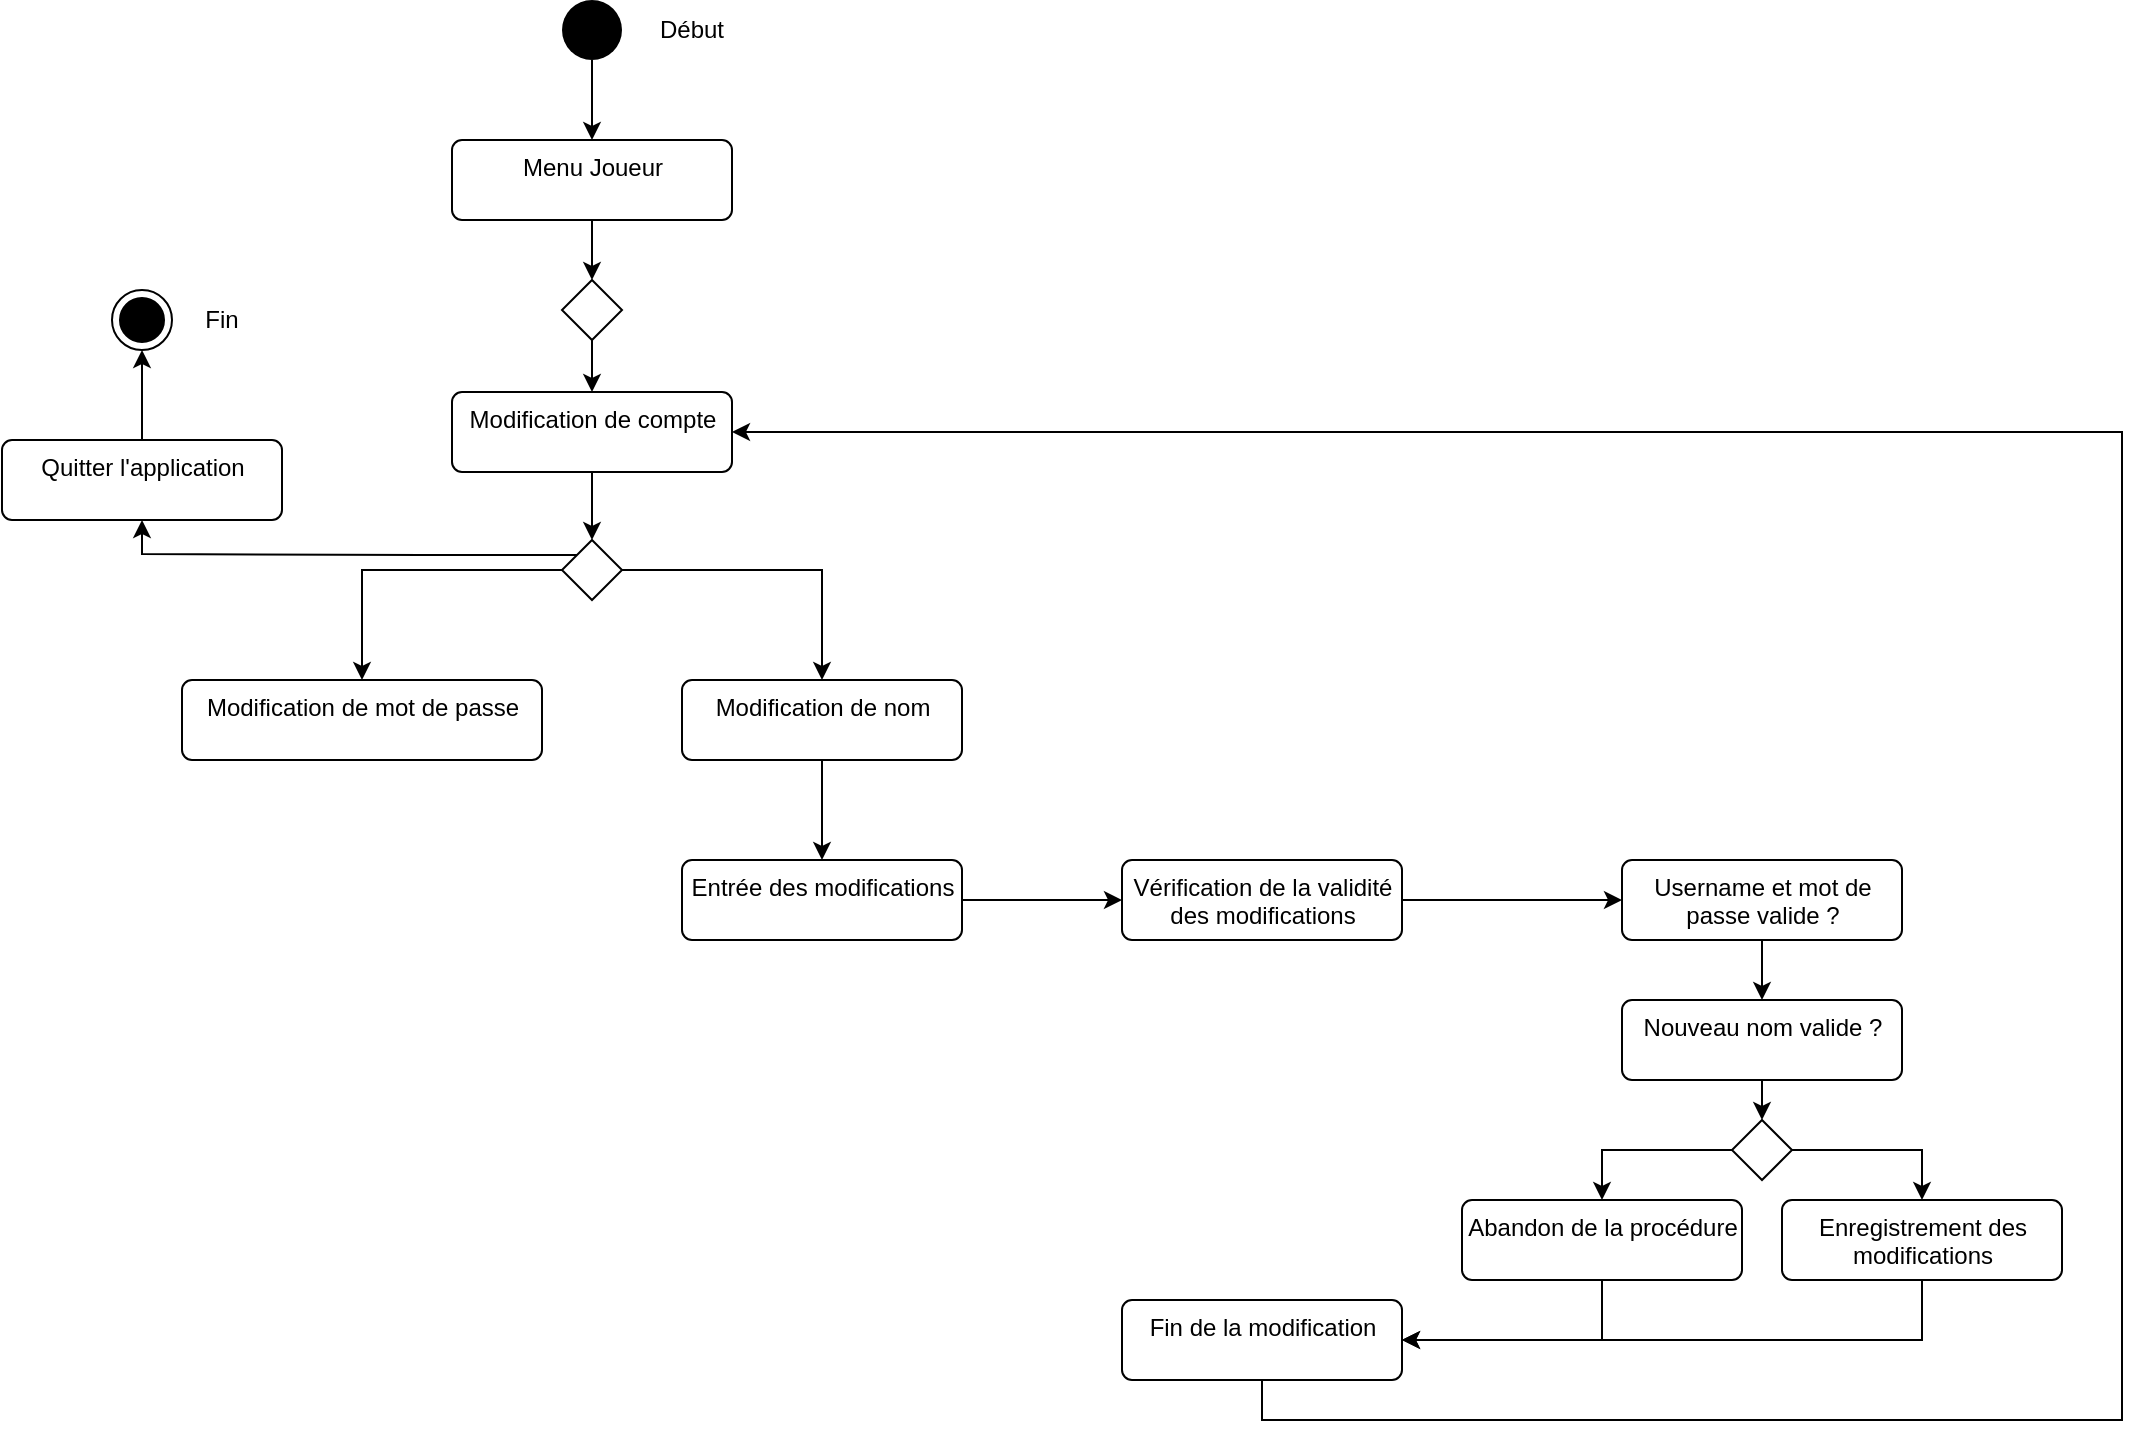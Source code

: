 <mxfile version="13.10.2" type="gitlab">
  <diagram id="Sll5dSHrsV0MRFPY7NqF" name="Page-1">
    <mxGraphModel dx="761" dy="447" grid="1" gridSize="10" guides="1" tooltips="1" connect="1" arrows="1" fold="1" page="1" pageScale="1" pageWidth="2336" pageHeight="1654" math="0" shadow="0">
      <root>
        <mxCell id="0" />
        <mxCell id="1" parent="0" />
        <mxCell id="KS88PvmG6vzp9nZw0xuQ-3" style="edgeStyle=orthogonalEdgeStyle;rounded=0;orthogonalLoop=1;jettySize=auto;html=1;exitX=0.5;exitY=1;exitDx=0;exitDy=0;" edge="1" parent="1" source="KS88PvmG6vzp9nZw0xuQ-1" target="KS88PvmG6vzp9nZw0xuQ-2">
          <mxGeometry relative="1" as="geometry" />
        </mxCell>
        <mxCell id="KS88PvmG6vzp9nZw0xuQ-1" value="" style="ellipse;fillColor=#000000;strokeColor=none;" vertex="1" parent="1">
          <mxGeometry x="410" y="80" width="30" height="30" as="geometry" />
        </mxCell>
        <mxCell id="KS88PvmG6vzp9nZw0xuQ-6" style="edgeStyle=orthogonalEdgeStyle;rounded=0;orthogonalLoop=1;jettySize=auto;html=1;exitX=0.5;exitY=1;exitDx=0;exitDy=0;entryX=0.5;entryY=0;entryDx=0;entryDy=0;" edge="1" parent="1" source="KS88PvmG6vzp9nZw0xuQ-2" target="KS88PvmG6vzp9nZw0xuQ-5">
          <mxGeometry relative="1" as="geometry" />
        </mxCell>
        <mxCell id="KS88PvmG6vzp9nZw0xuQ-2" value="Menu Joueur" style="html=1;align=center;verticalAlign=top;rounded=1;absoluteArcSize=1;arcSize=10;dashed=0;" vertex="1" parent="1">
          <mxGeometry x="355" y="150" width="140" height="40" as="geometry" />
        </mxCell>
        <mxCell id="KS88PvmG6vzp9nZw0xuQ-9" style="edgeStyle=orthogonalEdgeStyle;rounded=0;orthogonalLoop=1;jettySize=auto;html=1;exitX=0.5;exitY=1;exitDx=0;exitDy=0;entryX=0.5;entryY=0;entryDx=0;entryDy=0;" edge="1" parent="1" source="KS88PvmG6vzp9nZw0xuQ-4" target="KS88PvmG6vzp9nZw0xuQ-8">
          <mxGeometry relative="1" as="geometry" />
        </mxCell>
        <mxCell id="KS88PvmG6vzp9nZw0xuQ-4" value="Modification de compte" style="html=1;align=center;verticalAlign=top;rounded=1;absoluteArcSize=1;arcSize=10;dashed=0;" vertex="1" parent="1">
          <mxGeometry x="355" y="276" width="140" height="40" as="geometry" />
        </mxCell>
        <mxCell id="KS88PvmG6vzp9nZw0xuQ-7" style="edgeStyle=orthogonalEdgeStyle;rounded=0;orthogonalLoop=1;jettySize=auto;html=1;exitX=0.5;exitY=1;exitDx=0;exitDy=0;" edge="1" parent="1" source="KS88PvmG6vzp9nZw0xuQ-5" target="KS88PvmG6vzp9nZw0xuQ-4">
          <mxGeometry relative="1" as="geometry" />
        </mxCell>
        <mxCell id="KS88PvmG6vzp9nZw0xuQ-5" value="" style="rhombus;" vertex="1" parent="1">
          <mxGeometry x="410" y="220" width="30" height="30" as="geometry" />
        </mxCell>
        <mxCell id="KS88PvmG6vzp9nZw0xuQ-11" style="edgeStyle=orthogonalEdgeStyle;rounded=0;orthogonalLoop=1;jettySize=auto;html=1;exitX=1;exitY=0.5;exitDx=0;exitDy=0;entryX=0.5;entryY=0;entryDx=0;entryDy=0;" edge="1" parent="1" source="KS88PvmG6vzp9nZw0xuQ-8" target="KS88PvmG6vzp9nZw0xuQ-10">
          <mxGeometry relative="1" as="geometry" />
        </mxCell>
        <mxCell id="KS88PvmG6vzp9nZw0xuQ-13" style="edgeStyle=orthogonalEdgeStyle;rounded=0;orthogonalLoop=1;jettySize=auto;html=1;exitX=0;exitY=0.5;exitDx=0;exitDy=0;entryX=0.5;entryY=0;entryDx=0;entryDy=0;" edge="1" parent="1" source="KS88PvmG6vzp9nZw0xuQ-8" target="KS88PvmG6vzp9nZw0xuQ-12">
          <mxGeometry relative="1" as="geometry" />
        </mxCell>
        <mxCell id="KS88PvmG6vzp9nZw0xuQ-41" style="edgeStyle=orthogonalEdgeStyle;rounded=0;orthogonalLoop=1;jettySize=auto;html=1;exitX=0;exitY=0;exitDx=0;exitDy=0;entryX=0.5;entryY=1;entryDx=0;entryDy=0;" edge="1" parent="1" source="KS88PvmG6vzp9nZw0xuQ-8" target="KS88PvmG6vzp9nZw0xuQ-37">
          <mxGeometry relative="1" as="geometry">
            <Array as="points">
              <mxPoint x="340" y="357" />
              <mxPoint x="200" y="357" />
            </Array>
          </mxGeometry>
        </mxCell>
        <mxCell id="KS88PvmG6vzp9nZw0xuQ-8" value="" style="rhombus;" vertex="1" parent="1">
          <mxGeometry x="410" y="350" width="30" height="30" as="geometry" />
        </mxCell>
        <mxCell id="KS88PvmG6vzp9nZw0xuQ-15" style="edgeStyle=orthogonalEdgeStyle;rounded=0;orthogonalLoop=1;jettySize=auto;html=1;exitX=0.5;exitY=1;exitDx=0;exitDy=0;entryX=0.5;entryY=0;entryDx=0;entryDy=0;" edge="1" parent="1" source="KS88PvmG6vzp9nZw0xuQ-10" target="KS88PvmG6vzp9nZw0xuQ-14">
          <mxGeometry relative="1" as="geometry" />
        </mxCell>
        <mxCell id="KS88PvmG6vzp9nZw0xuQ-10" value="Modification de nom" style="html=1;align=center;verticalAlign=top;rounded=1;absoluteArcSize=1;arcSize=10;dashed=0;" vertex="1" parent="1">
          <mxGeometry x="470" y="420" width="140" height="40" as="geometry" />
        </mxCell>
        <mxCell id="KS88PvmG6vzp9nZw0xuQ-12" value="Modification de mot de passe" style="html=1;align=center;verticalAlign=top;rounded=1;absoluteArcSize=1;arcSize=10;dashed=0;" vertex="1" parent="1">
          <mxGeometry x="220" y="420" width="180" height="40" as="geometry" />
        </mxCell>
        <mxCell id="KS88PvmG6vzp9nZw0xuQ-16" style="edgeStyle=orthogonalEdgeStyle;rounded=0;orthogonalLoop=1;jettySize=auto;html=1;exitX=1;exitY=0.5;exitDx=0;exitDy=0;" edge="1" parent="1" source="KS88PvmG6vzp9nZw0xuQ-14">
          <mxGeometry relative="1" as="geometry">
            <mxPoint x="690" y="530" as="targetPoint" />
          </mxGeometry>
        </mxCell>
        <mxCell id="KS88PvmG6vzp9nZw0xuQ-14" value="Entrée des modifications" style="html=1;align=center;verticalAlign=top;rounded=1;absoluteArcSize=1;arcSize=10;dashed=0;" vertex="1" parent="1">
          <mxGeometry x="470" y="510" width="140" height="40" as="geometry" />
        </mxCell>
        <mxCell id="KS88PvmG6vzp9nZw0xuQ-20" style="edgeStyle=orthogonalEdgeStyle;rounded=0;orthogonalLoop=1;jettySize=auto;html=1;exitX=1;exitY=0.5;exitDx=0;exitDy=0;entryX=0;entryY=0.5;entryDx=0;entryDy=0;" edge="1" parent="1" source="KS88PvmG6vzp9nZw0xuQ-17" target="KS88PvmG6vzp9nZw0xuQ-18">
          <mxGeometry relative="1" as="geometry" />
        </mxCell>
        <mxCell id="KS88PvmG6vzp9nZw0xuQ-17" value="Vérification de la validité&lt;br&gt;des modifications" style="html=1;align=center;verticalAlign=top;rounded=1;absoluteArcSize=1;arcSize=10;dashed=0;" vertex="1" parent="1">
          <mxGeometry x="690" y="510" width="140" height="40" as="geometry" />
        </mxCell>
        <mxCell id="KS88PvmG6vzp9nZw0xuQ-21" style="edgeStyle=orthogonalEdgeStyle;rounded=0;orthogonalLoop=1;jettySize=auto;html=1;exitX=0.5;exitY=1;exitDx=0;exitDy=0;entryX=0.5;entryY=0;entryDx=0;entryDy=0;" edge="1" parent="1" source="KS88PvmG6vzp9nZw0xuQ-18" target="KS88PvmG6vzp9nZw0xuQ-19">
          <mxGeometry relative="1" as="geometry" />
        </mxCell>
        <mxCell id="KS88PvmG6vzp9nZw0xuQ-18" value="Username et mot de &lt;br&gt;passe valide ?" style="html=1;align=center;verticalAlign=top;rounded=1;absoluteArcSize=1;arcSize=10;dashed=0;" vertex="1" parent="1">
          <mxGeometry x="940" y="510" width="140" height="40" as="geometry" />
        </mxCell>
        <mxCell id="KS88PvmG6vzp9nZw0xuQ-31" style="edgeStyle=orthogonalEdgeStyle;rounded=0;orthogonalLoop=1;jettySize=auto;html=1;exitX=0.5;exitY=1;exitDx=0;exitDy=0;entryX=0.5;entryY=0;entryDx=0;entryDy=0;" edge="1" parent="1" source="KS88PvmG6vzp9nZw0xuQ-19" target="KS88PvmG6vzp9nZw0xuQ-30">
          <mxGeometry relative="1" as="geometry" />
        </mxCell>
        <mxCell id="KS88PvmG6vzp9nZw0xuQ-19" value="Nouveau nom valide ?" style="html=1;align=center;verticalAlign=top;rounded=1;absoluteArcSize=1;arcSize=10;dashed=0;" vertex="1" parent="1">
          <mxGeometry x="940" y="580" width="140" height="40" as="geometry" />
        </mxCell>
        <mxCell id="KS88PvmG6vzp9nZw0xuQ-35" style="edgeStyle=orthogonalEdgeStyle;rounded=0;orthogonalLoop=1;jettySize=auto;html=1;exitX=0.5;exitY=1;exitDx=0;exitDy=0;entryX=1;entryY=0.5;entryDx=0;entryDy=0;" edge="1" parent="1" source="KS88PvmG6vzp9nZw0xuQ-22" target="KS88PvmG6vzp9nZw0xuQ-24">
          <mxGeometry relative="1" as="geometry" />
        </mxCell>
        <mxCell id="KS88PvmG6vzp9nZw0xuQ-22" value="Enregistrement des &lt;br&gt;modifications" style="html=1;align=center;verticalAlign=top;rounded=1;absoluteArcSize=1;arcSize=10;dashed=0;" vertex="1" parent="1">
          <mxGeometry x="1020" y="680" width="140" height="40" as="geometry" />
        </mxCell>
        <mxCell id="KS88PvmG6vzp9nZw0xuQ-26" style="edgeStyle=orthogonalEdgeStyle;rounded=0;orthogonalLoop=1;jettySize=auto;html=1;exitX=0.5;exitY=1;exitDx=0;exitDy=0;entryX=1;entryY=0.5;entryDx=0;entryDy=0;" edge="1" parent="1" source="KS88PvmG6vzp9nZw0xuQ-24" target="KS88PvmG6vzp9nZw0xuQ-4">
          <mxGeometry relative="1" as="geometry">
            <Array as="points">
              <mxPoint x="760" y="790" />
              <mxPoint x="1190" y="790" />
              <mxPoint x="1190" y="296" />
            </Array>
          </mxGeometry>
        </mxCell>
        <mxCell id="KS88PvmG6vzp9nZw0xuQ-24" value="Fin de la modification" style="html=1;align=center;verticalAlign=top;rounded=1;absoluteArcSize=1;arcSize=10;dashed=0;" vertex="1" parent="1">
          <mxGeometry x="690" y="730" width="140" height="40" as="geometry" />
        </mxCell>
        <mxCell id="KS88PvmG6vzp9nZw0xuQ-34" style="edgeStyle=orthogonalEdgeStyle;rounded=0;orthogonalLoop=1;jettySize=auto;html=1;exitX=0.5;exitY=1;exitDx=0;exitDy=0;entryX=1;entryY=0.5;entryDx=0;entryDy=0;" edge="1" parent="1" source="KS88PvmG6vzp9nZw0xuQ-27" target="KS88PvmG6vzp9nZw0xuQ-24">
          <mxGeometry relative="1" as="geometry" />
        </mxCell>
        <mxCell id="KS88PvmG6vzp9nZw0xuQ-27" value="Abandon de la procédure" style="html=1;align=center;verticalAlign=top;rounded=1;absoluteArcSize=1;arcSize=10;dashed=0;" vertex="1" parent="1">
          <mxGeometry x="860" y="680" width="140" height="40" as="geometry" />
        </mxCell>
        <mxCell id="KS88PvmG6vzp9nZw0xuQ-32" style="edgeStyle=orthogonalEdgeStyle;rounded=0;orthogonalLoop=1;jettySize=auto;html=1;exitX=1;exitY=0.5;exitDx=0;exitDy=0;entryX=0.5;entryY=0;entryDx=0;entryDy=0;" edge="1" parent="1" source="KS88PvmG6vzp9nZw0xuQ-30" target="KS88PvmG6vzp9nZw0xuQ-22">
          <mxGeometry relative="1" as="geometry" />
        </mxCell>
        <mxCell id="KS88PvmG6vzp9nZw0xuQ-33" style="edgeStyle=orthogonalEdgeStyle;rounded=0;orthogonalLoop=1;jettySize=auto;html=1;exitX=0;exitY=0.5;exitDx=0;exitDy=0;entryX=0.5;entryY=0;entryDx=0;entryDy=0;" edge="1" parent="1" source="KS88PvmG6vzp9nZw0xuQ-30" target="KS88PvmG6vzp9nZw0xuQ-27">
          <mxGeometry relative="1" as="geometry" />
        </mxCell>
        <mxCell id="KS88PvmG6vzp9nZw0xuQ-30" value="" style="rhombus;" vertex="1" parent="1">
          <mxGeometry x="995" y="640" width="30" height="30" as="geometry" />
        </mxCell>
        <mxCell id="KS88PvmG6vzp9nZw0xuQ-43" style="edgeStyle=orthogonalEdgeStyle;rounded=0;orthogonalLoop=1;jettySize=auto;html=1;exitX=0.5;exitY=0;exitDx=0;exitDy=0;entryX=0.5;entryY=1;entryDx=0;entryDy=0;" edge="1" parent="1" source="KS88PvmG6vzp9nZw0xuQ-37" target="KS88PvmG6vzp9nZw0xuQ-42">
          <mxGeometry relative="1" as="geometry" />
        </mxCell>
        <mxCell id="KS88PvmG6vzp9nZw0xuQ-37" value="Quitter l&#39;application" style="html=1;align=center;verticalAlign=top;rounded=1;absoluteArcSize=1;arcSize=10;dashed=0;" vertex="1" parent="1">
          <mxGeometry x="130" y="300" width="140" height="40" as="geometry" />
        </mxCell>
        <mxCell id="KS88PvmG6vzp9nZw0xuQ-42" value="" style="ellipse;html=1;shape=endState;fillColor=#000000;strokeColor=#000000;" vertex="1" parent="1">
          <mxGeometry x="185" y="225" width="30" height="30" as="geometry" />
        </mxCell>
        <mxCell id="KS88PvmG6vzp9nZw0xuQ-44" value="Début" style="text;html=1;strokeColor=none;fillColor=none;align=center;verticalAlign=middle;whiteSpace=wrap;rounded=0;" vertex="1" parent="1">
          <mxGeometry x="455" y="85" width="40" height="20" as="geometry" />
        </mxCell>
        <mxCell id="KS88PvmG6vzp9nZw0xuQ-45" value="Fin" style="text;html=1;strokeColor=none;fillColor=none;align=center;verticalAlign=middle;whiteSpace=wrap;rounded=0;" vertex="1" parent="1">
          <mxGeometry x="220" y="230" width="40" height="20" as="geometry" />
        </mxCell>
      </root>
    </mxGraphModel>
  </diagram>
</mxfile>
